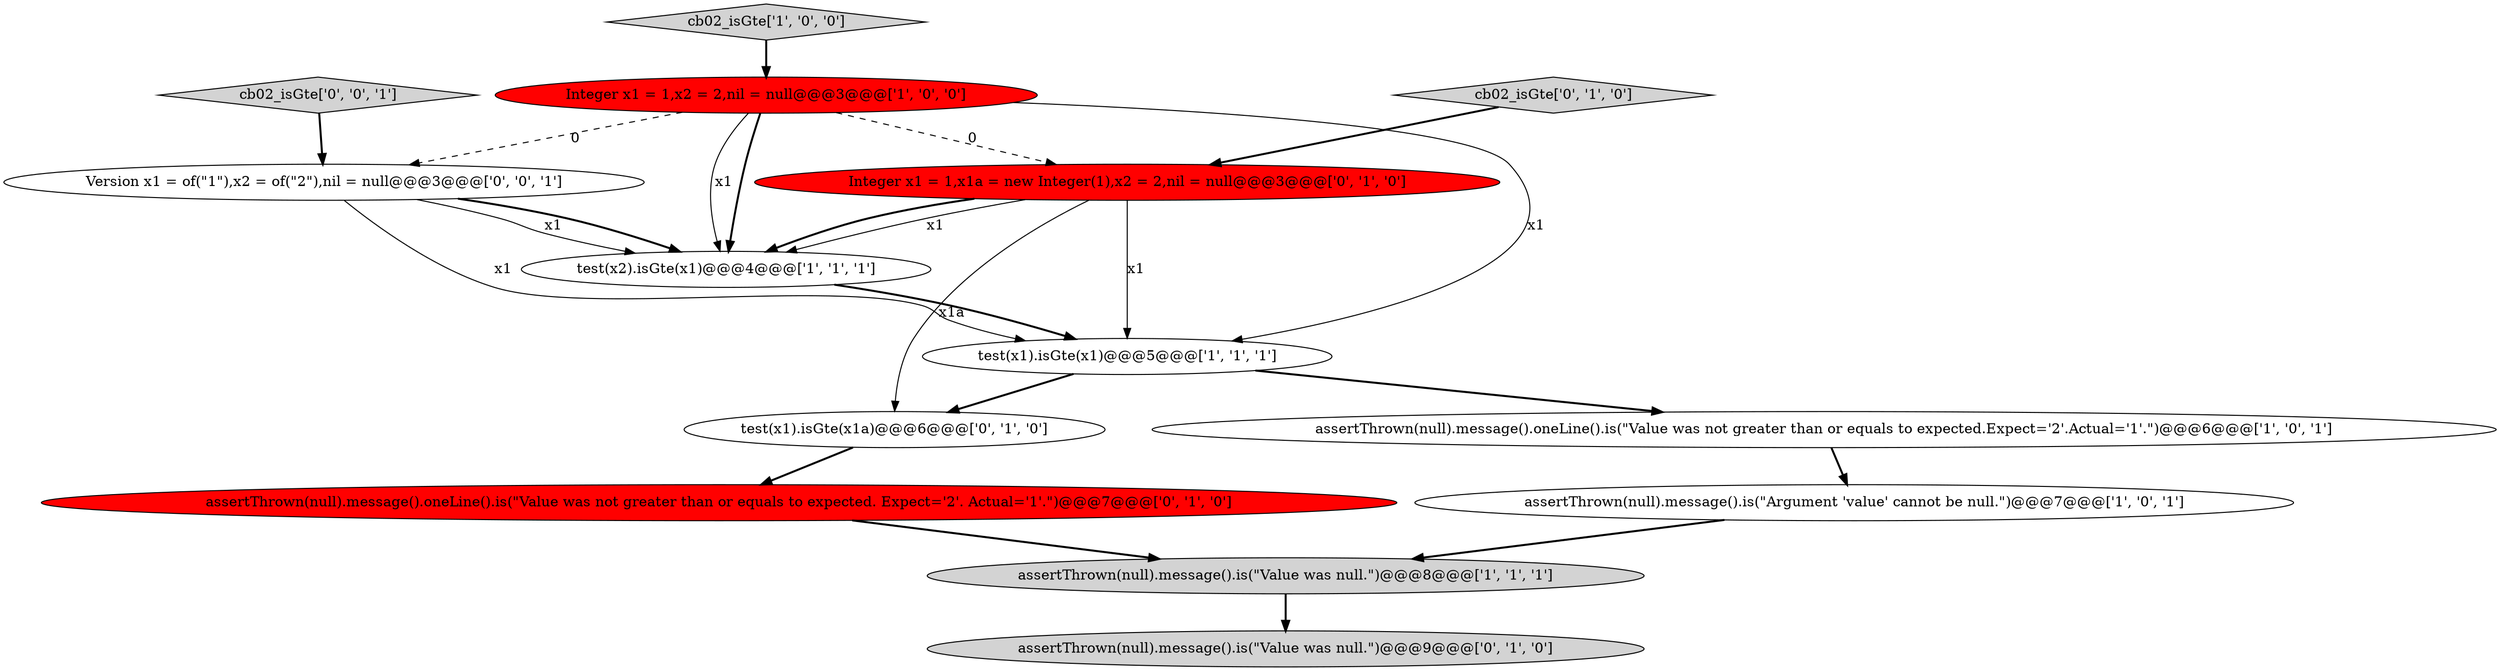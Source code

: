 digraph {
10 [style = filled, label = "test(x1).isGte(x1a)@@@6@@@['0', '1', '0']", fillcolor = white, shape = ellipse image = "AAA0AAABBB2BBB"];
3 [style = filled, label = "Integer x1 = 1,x2 = 2,nil = null@@@3@@@['1', '0', '0']", fillcolor = red, shape = ellipse image = "AAA1AAABBB1BBB"];
9 [style = filled, label = "cb02_isGte['0', '1', '0']", fillcolor = lightgray, shape = diamond image = "AAA0AAABBB2BBB"];
2 [style = filled, label = "assertThrown(null).message().is(\"Value was null.\")@@@8@@@['1', '1', '1']", fillcolor = lightgray, shape = ellipse image = "AAA0AAABBB1BBB"];
5 [style = filled, label = "test(x1).isGte(x1)@@@5@@@['1', '1', '1']", fillcolor = white, shape = ellipse image = "AAA0AAABBB1BBB"];
6 [style = filled, label = "cb02_isGte['1', '0', '0']", fillcolor = lightgray, shape = diamond image = "AAA0AAABBB1BBB"];
12 [style = filled, label = "Version x1 = of(\"1\"),x2 = of(\"2\"),nil = null@@@3@@@['0', '0', '1']", fillcolor = white, shape = ellipse image = "AAA0AAABBB3BBB"];
13 [style = filled, label = "cb02_isGte['0', '0', '1']", fillcolor = lightgray, shape = diamond image = "AAA0AAABBB3BBB"];
11 [style = filled, label = "assertThrown(null).message().oneLine().is(\"Value was not greater than or equals to expected. Expect='2'. Actual='1'.\")@@@7@@@['0', '1', '0']", fillcolor = red, shape = ellipse image = "AAA1AAABBB2BBB"];
0 [style = filled, label = "assertThrown(null).message().oneLine().is(\"Value was not greater than or equals to expected.Expect='2'.Actual='1'.\")@@@6@@@['1', '0', '1']", fillcolor = white, shape = ellipse image = "AAA0AAABBB1BBB"];
8 [style = filled, label = "assertThrown(null).message().is(\"Value was null.\")@@@9@@@['0', '1', '0']", fillcolor = lightgray, shape = ellipse image = "AAA0AAABBB2BBB"];
7 [style = filled, label = "Integer x1 = 1,x1a = new Integer(1),x2 = 2,nil = null@@@3@@@['0', '1', '0']", fillcolor = red, shape = ellipse image = "AAA1AAABBB2BBB"];
4 [style = filled, label = "test(x2).isGte(x1)@@@4@@@['1', '1', '1']", fillcolor = white, shape = ellipse image = "AAA0AAABBB1BBB"];
1 [style = filled, label = "assertThrown(null).message().is(\"Argument 'value' cannot be null.\")@@@7@@@['1', '0', '1']", fillcolor = white, shape = ellipse image = "AAA0AAABBB1BBB"];
6->3 [style = bold, label=""];
5->10 [style = bold, label=""];
7->5 [style = solid, label="x1"];
3->7 [style = dashed, label="0"];
7->10 [style = solid, label="x1a"];
7->4 [style = bold, label=""];
3->5 [style = solid, label="x1"];
9->7 [style = bold, label=""];
3->4 [style = bold, label=""];
11->2 [style = bold, label=""];
3->4 [style = solid, label="x1"];
13->12 [style = bold, label=""];
3->12 [style = dashed, label="0"];
5->0 [style = bold, label=""];
12->4 [style = bold, label=""];
0->1 [style = bold, label=""];
12->4 [style = solid, label="x1"];
1->2 [style = bold, label=""];
7->4 [style = solid, label="x1"];
4->5 [style = bold, label=""];
2->8 [style = bold, label=""];
10->11 [style = bold, label=""];
12->5 [style = solid, label="x1"];
}
